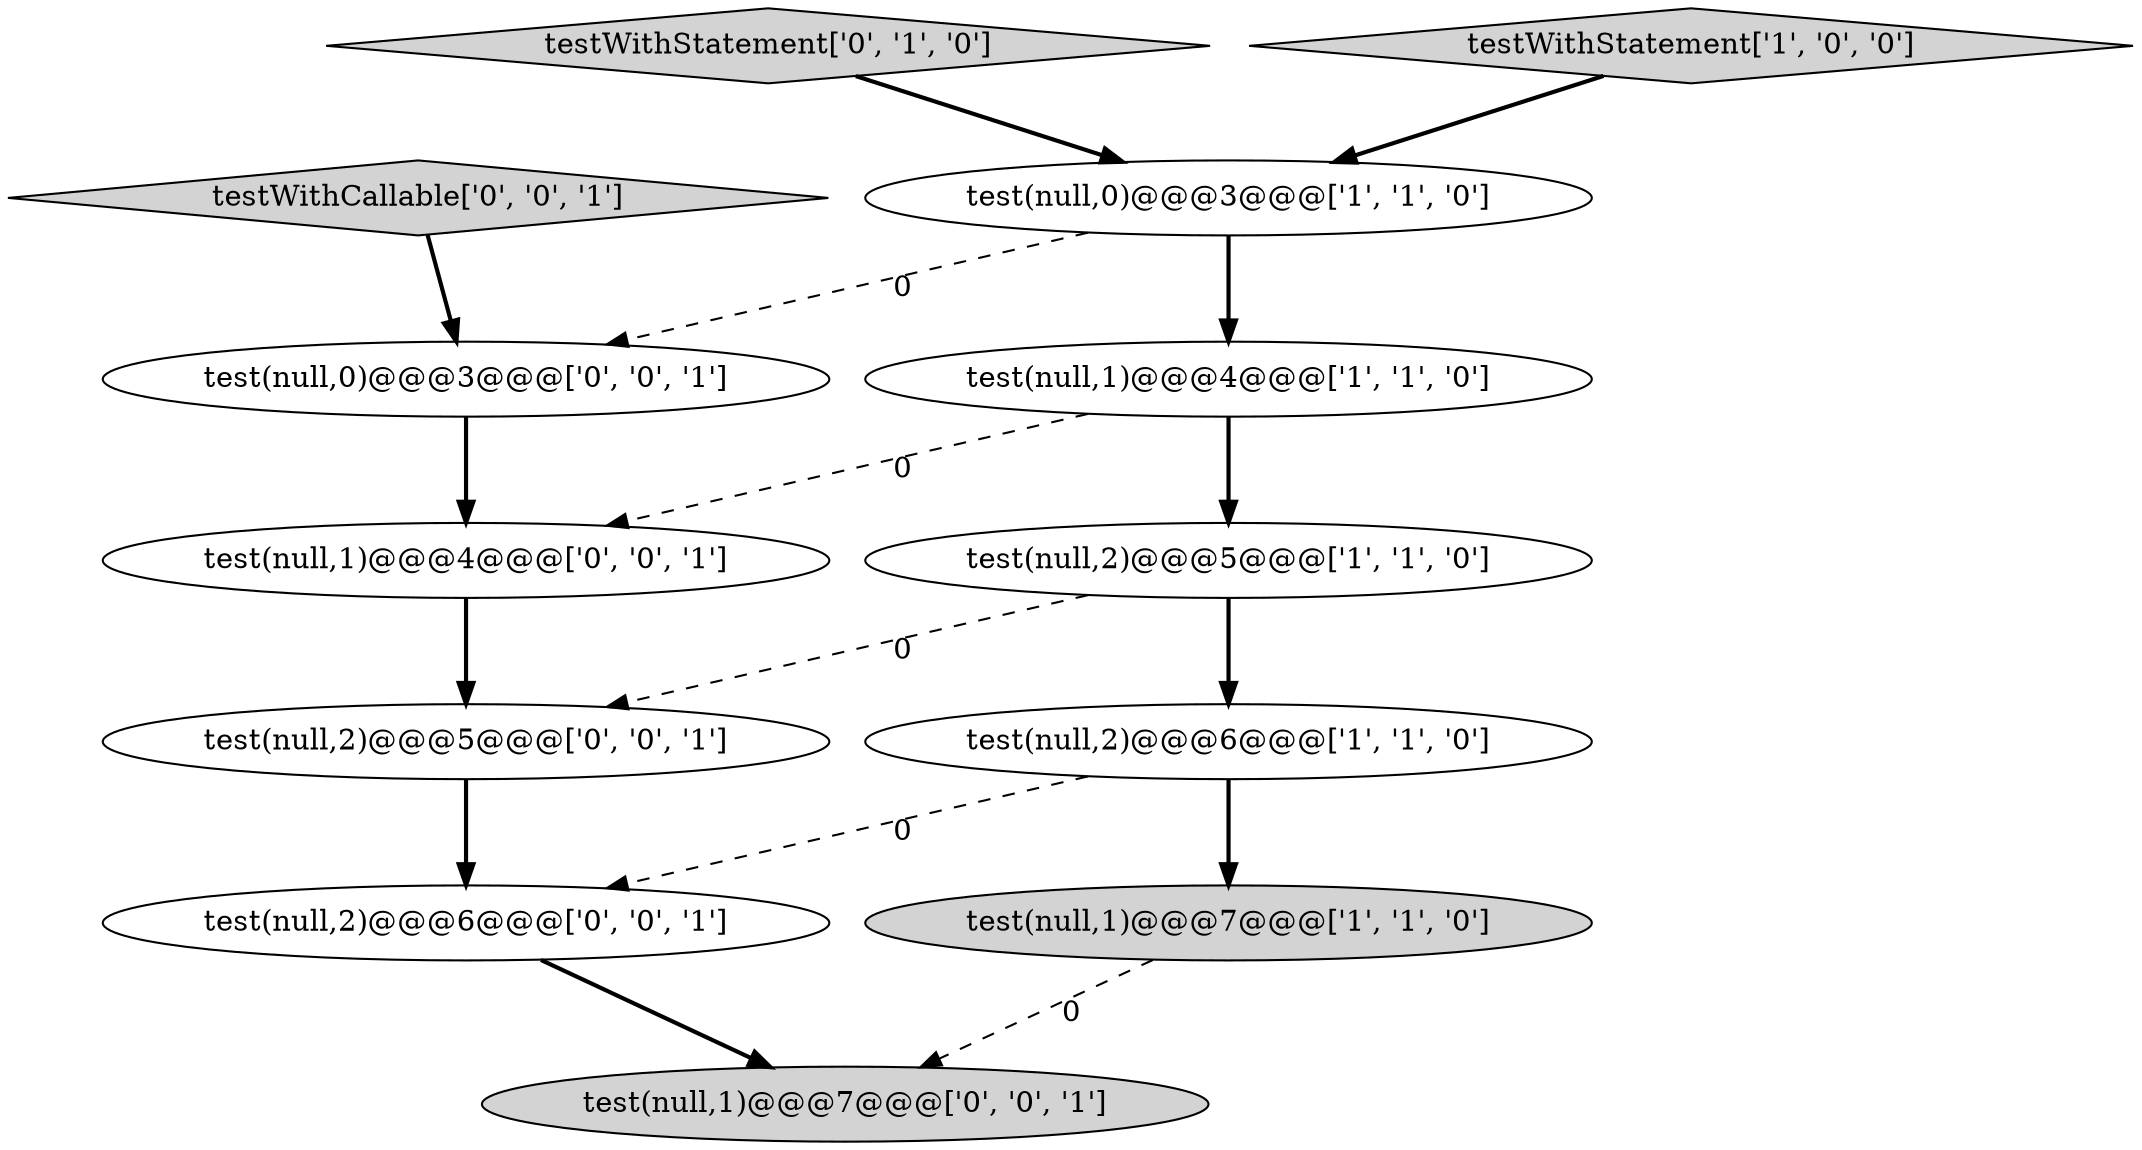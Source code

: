 digraph {
9 [style = filled, label = "test(null,1)@@@4@@@['0', '0', '1']", fillcolor = white, shape = ellipse image = "AAA0AAABBB3BBB"];
12 [style = filled, label = "test(null,0)@@@3@@@['0', '0', '1']", fillcolor = white, shape = ellipse image = "AAA0AAABBB3BBB"];
3 [style = filled, label = "test(null,0)@@@3@@@['1', '1', '0']", fillcolor = white, shape = ellipse image = "AAA0AAABBB1BBB"];
6 [style = filled, label = "testWithStatement['0', '1', '0']", fillcolor = lightgray, shape = diamond image = "AAA0AAABBB2BBB"];
11 [style = filled, label = "test(null,2)@@@6@@@['0', '0', '1']", fillcolor = white, shape = ellipse image = "AAA0AAABBB3BBB"];
8 [style = filled, label = "testWithCallable['0', '0', '1']", fillcolor = lightgray, shape = diamond image = "AAA0AAABBB3BBB"];
10 [style = filled, label = "test(null,2)@@@5@@@['0', '0', '1']", fillcolor = white, shape = ellipse image = "AAA0AAABBB3BBB"];
1 [style = filled, label = "test(null,2)@@@6@@@['1', '1', '0']", fillcolor = white, shape = ellipse image = "AAA0AAABBB1BBB"];
7 [style = filled, label = "test(null,1)@@@7@@@['0', '0', '1']", fillcolor = lightgray, shape = ellipse image = "AAA0AAABBB3BBB"];
5 [style = filled, label = "test(null,1)@@@7@@@['1', '1', '0']", fillcolor = lightgray, shape = ellipse image = "AAA0AAABBB1BBB"];
4 [style = filled, label = "test(null,2)@@@5@@@['1', '1', '0']", fillcolor = white, shape = ellipse image = "AAA0AAABBB1BBB"];
0 [style = filled, label = "test(null,1)@@@4@@@['1', '1', '0']", fillcolor = white, shape = ellipse image = "AAA0AAABBB1BBB"];
2 [style = filled, label = "testWithStatement['1', '0', '0']", fillcolor = lightgray, shape = diamond image = "AAA0AAABBB1BBB"];
1->5 [style = bold, label=""];
6->3 [style = bold, label=""];
4->1 [style = bold, label=""];
0->9 [style = dashed, label="0"];
3->12 [style = dashed, label="0"];
9->10 [style = bold, label=""];
4->10 [style = dashed, label="0"];
5->7 [style = dashed, label="0"];
12->9 [style = bold, label=""];
0->4 [style = bold, label=""];
1->11 [style = dashed, label="0"];
8->12 [style = bold, label=""];
11->7 [style = bold, label=""];
3->0 [style = bold, label=""];
2->3 [style = bold, label=""];
10->11 [style = bold, label=""];
}
